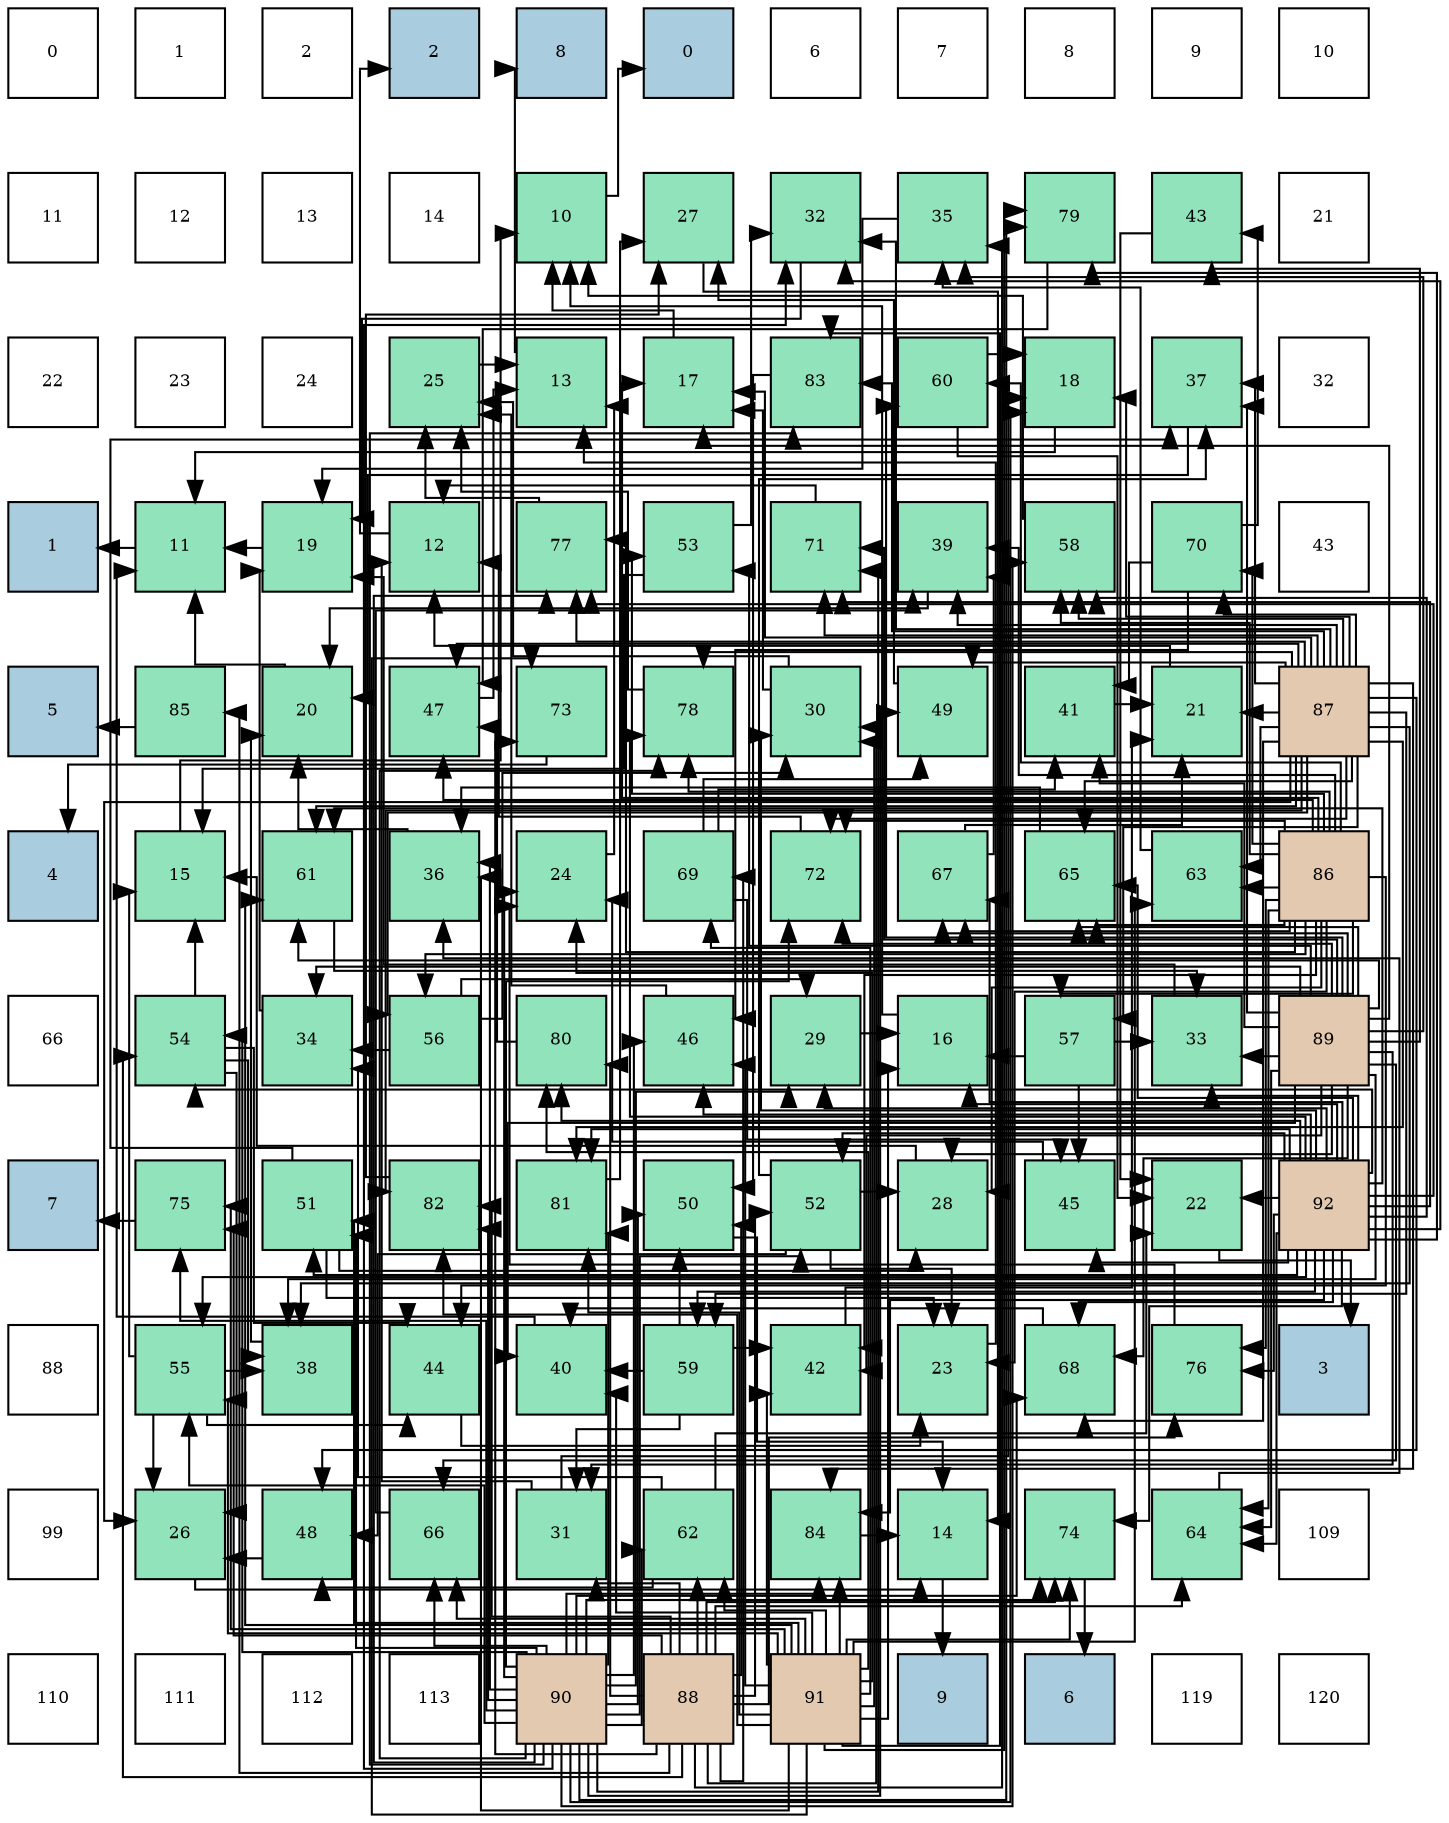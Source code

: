 digraph layout{
 rankdir=TB;
 splines=ortho;
 node [style=filled shape=square fixedsize=true width=0.6];
0[label="0", fontsize=8, fillcolor="#ffffff"];
1[label="1", fontsize=8, fillcolor="#ffffff"];
2[label="2", fontsize=8, fillcolor="#ffffff"];
3[label="2", fontsize=8, fillcolor="#a9ccde"];
4[label="8", fontsize=8, fillcolor="#a9ccde"];
5[label="0", fontsize=8, fillcolor="#a9ccde"];
6[label="6", fontsize=8, fillcolor="#ffffff"];
7[label="7", fontsize=8, fillcolor="#ffffff"];
8[label="8", fontsize=8, fillcolor="#ffffff"];
9[label="9", fontsize=8, fillcolor="#ffffff"];
10[label="10", fontsize=8, fillcolor="#ffffff"];
11[label="11", fontsize=8, fillcolor="#ffffff"];
12[label="12", fontsize=8, fillcolor="#ffffff"];
13[label="13", fontsize=8, fillcolor="#ffffff"];
14[label="14", fontsize=8, fillcolor="#ffffff"];
15[label="10", fontsize=8, fillcolor="#91e3bb"];
16[label="27", fontsize=8, fillcolor="#91e3bb"];
17[label="32", fontsize=8, fillcolor="#91e3bb"];
18[label="35", fontsize=8, fillcolor="#91e3bb"];
19[label="79", fontsize=8, fillcolor="#91e3bb"];
20[label="43", fontsize=8, fillcolor="#91e3bb"];
21[label="21", fontsize=8, fillcolor="#ffffff"];
22[label="22", fontsize=8, fillcolor="#ffffff"];
23[label="23", fontsize=8, fillcolor="#ffffff"];
24[label="24", fontsize=8, fillcolor="#ffffff"];
25[label="25", fontsize=8, fillcolor="#91e3bb"];
26[label="13", fontsize=8, fillcolor="#91e3bb"];
27[label="17", fontsize=8, fillcolor="#91e3bb"];
28[label="83", fontsize=8, fillcolor="#91e3bb"];
29[label="60", fontsize=8, fillcolor="#91e3bb"];
30[label="18", fontsize=8, fillcolor="#91e3bb"];
31[label="37", fontsize=8, fillcolor="#91e3bb"];
32[label="32", fontsize=8, fillcolor="#ffffff"];
33[label="1", fontsize=8, fillcolor="#a9ccde"];
34[label="11", fontsize=8, fillcolor="#91e3bb"];
35[label="19", fontsize=8, fillcolor="#91e3bb"];
36[label="12", fontsize=8, fillcolor="#91e3bb"];
37[label="77", fontsize=8, fillcolor="#91e3bb"];
38[label="53", fontsize=8, fillcolor="#91e3bb"];
39[label="71", fontsize=8, fillcolor="#91e3bb"];
40[label="39", fontsize=8, fillcolor="#91e3bb"];
41[label="58", fontsize=8, fillcolor="#91e3bb"];
42[label="70", fontsize=8, fillcolor="#91e3bb"];
43[label="43", fontsize=8, fillcolor="#ffffff"];
44[label="5", fontsize=8, fillcolor="#a9ccde"];
45[label="85", fontsize=8, fillcolor="#91e3bb"];
46[label="20", fontsize=8, fillcolor="#91e3bb"];
47[label="47", fontsize=8, fillcolor="#91e3bb"];
48[label="73", fontsize=8, fillcolor="#91e3bb"];
49[label="78", fontsize=8, fillcolor="#91e3bb"];
50[label="30", fontsize=8, fillcolor="#91e3bb"];
51[label="49", fontsize=8, fillcolor="#91e3bb"];
52[label="41", fontsize=8, fillcolor="#91e3bb"];
53[label="21", fontsize=8, fillcolor="#91e3bb"];
54[label="87", fontsize=8, fillcolor="#e3c9af"];
55[label="4", fontsize=8, fillcolor="#a9ccde"];
56[label="15", fontsize=8, fillcolor="#91e3bb"];
57[label="61", fontsize=8, fillcolor="#91e3bb"];
58[label="36", fontsize=8, fillcolor="#91e3bb"];
59[label="24", fontsize=8, fillcolor="#91e3bb"];
60[label="69", fontsize=8, fillcolor="#91e3bb"];
61[label="72", fontsize=8, fillcolor="#91e3bb"];
62[label="67", fontsize=8, fillcolor="#91e3bb"];
63[label="65", fontsize=8, fillcolor="#91e3bb"];
64[label="63", fontsize=8, fillcolor="#91e3bb"];
65[label="86", fontsize=8, fillcolor="#e3c9af"];
66[label="66", fontsize=8, fillcolor="#ffffff"];
67[label="54", fontsize=8, fillcolor="#91e3bb"];
68[label="34", fontsize=8, fillcolor="#91e3bb"];
69[label="56", fontsize=8, fillcolor="#91e3bb"];
70[label="80", fontsize=8, fillcolor="#91e3bb"];
71[label="46", fontsize=8, fillcolor="#91e3bb"];
72[label="29", fontsize=8, fillcolor="#91e3bb"];
73[label="16", fontsize=8, fillcolor="#91e3bb"];
74[label="57", fontsize=8, fillcolor="#91e3bb"];
75[label="33", fontsize=8, fillcolor="#91e3bb"];
76[label="89", fontsize=8, fillcolor="#e3c9af"];
77[label="7", fontsize=8, fillcolor="#a9ccde"];
78[label="75", fontsize=8, fillcolor="#91e3bb"];
79[label="51", fontsize=8, fillcolor="#91e3bb"];
80[label="82", fontsize=8, fillcolor="#91e3bb"];
81[label="81", fontsize=8, fillcolor="#91e3bb"];
82[label="50", fontsize=8, fillcolor="#91e3bb"];
83[label="52", fontsize=8, fillcolor="#91e3bb"];
84[label="28", fontsize=8, fillcolor="#91e3bb"];
85[label="45", fontsize=8, fillcolor="#91e3bb"];
86[label="22", fontsize=8, fillcolor="#91e3bb"];
87[label="92", fontsize=8, fillcolor="#e3c9af"];
88[label="88", fontsize=8, fillcolor="#ffffff"];
89[label="55", fontsize=8, fillcolor="#91e3bb"];
90[label="38", fontsize=8, fillcolor="#91e3bb"];
91[label="44", fontsize=8, fillcolor="#91e3bb"];
92[label="40", fontsize=8, fillcolor="#91e3bb"];
93[label="59", fontsize=8, fillcolor="#91e3bb"];
94[label="42", fontsize=8, fillcolor="#91e3bb"];
95[label="23", fontsize=8, fillcolor="#91e3bb"];
96[label="68", fontsize=8, fillcolor="#91e3bb"];
97[label="76", fontsize=8, fillcolor="#91e3bb"];
98[label="3", fontsize=8, fillcolor="#a9ccde"];
99[label="99", fontsize=8, fillcolor="#ffffff"];
100[label="26", fontsize=8, fillcolor="#91e3bb"];
101[label="48", fontsize=8, fillcolor="#91e3bb"];
102[label="66", fontsize=8, fillcolor="#91e3bb"];
103[label="31", fontsize=8, fillcolor="#91e3bb"];
104[label="62", fontsize=8, fillcolor="#91e3bb"];
105[label="84", fontsize=8, fillcolor="#91e3bb"];
106[label="14", fontsize=8, fillcolor="#91e3bb"];
107[label="74", fontsize=8, fillcolor="#91e3bb"];
108[label="64", fontsize=8, fillcolor="#91e3bb"];
109[label="109", fontsize=8, fillcolor="#ffffff"];
110[label="110", fontsize=8, fillcolor="#ffffff"];
111[label="111", fontsize=8, fillcolor="#ffffff"];
112[label="112", fontsize=8, fillcolor="#ffffff"];
113[label="113", fontsize=8, fillcolor="#ffffff"];
114[label="90", fontsize=8, fillcolor="#e3c9af"];
115[label="88", fontsize=8, fillcolor="#e3c9af"];
116[label="91", fontsize=8, fillcolor="#e3c9af"];
117[label="9", fontsize=8, fillcolor="#a9ccde"];
118[label="6", fontsize=8, fillcolor="#a9ccde"];
119[label="119", fontsize=8, fillcolor="#ffffff"];
120[label="120", fontsize=8, fillcolor="#ffffff"];
edge [constraint=false, style=vis];15 -> 5;
34 -> 33;
36 -> 3;
26 -> 4;
106 -> 117;
56 -> 15;
73 -> 15;
27 -> 15;
30 -> 34;
35 -> 34;
46 -> 34;
53 -> 36;
86 -> 98;
95 -> 26;
59 -> 26;
25 -> 26;
100 -> 106;
16 -> 106;
84 -> 56;
72 -> 73;
50 -> 27;
50 -> 25;
103 -> 36;
103 -> 30;
17 -> 35;
75 -> 35;
68 -> 35;
18 -> 35;
58 -> 46;
31 -> 46;
90 -> 46;
40 -> 46;
92 -> 34;
52 -> 53;
94 -> 53;
20 -> 86;
91 -> 95;
85 -> 59;
71 -> 25;
47 -> 26;
101 -> 100;
51 -> 16;
82 -> 106;
79 -> 95;
79 -> 84;
79 -> 31;
83 -> 95;
83 -> 84;
83 -> 31;
83 -> 101;
38 -> 56;
38 -> 17;
67 -> 56;
67 -> 100;
67 -> 90;
67 -> 91;
89 -> 56;
89 -> 100;
89 -> 90;
89 -> 91;
69 -> 72;
69 -> 50;
69 -> 68;
74 -> 73;
74 -> 75;
74 -> 85;
41 -> 15;
93 -> 103;
93 -> 92;
93 -> 94;
93 -> 82;
29 -> 30;
29 -> 86;
57 -> 75;
104 -> 86;
104 -> 68;
104 -> 101;
64 -> 18;
108 -> 58;
63 -> 58;
102 -> 40;
62 -> 53;
62 -> 40;
96 -> 92;
60 -> 52;
60 -> 85;
60 -> 51;
42 -> 52;
42 -> 20;
42 -> 71;
39 -> 36;
61 -> 36;
48 -> 55;
107 -> 118;
78 -> 77;
97 -> 59;
37 -> 25;
49 -> 25;
19 -> 47;
70 -> 47;
81 -> 16;
80 -> 16;
28 -> 82;
105 -> 106;
45 -> 44;
65 -> 27;
65 -> 95;
65 -> 84;
65 -> 40;
65 -> 94;
65 -> 91;
65 -> 47;
65 -> 38;
65 -> 69;
65 -> 74;
65 -> 41;
65 -> 29;
65 -> 64;
65 -> 108;
65 -> 63;
65 -> 62;
65 -> 42;
65 -> 61;
65 -> 97;
65 -> 37;
65 -> 49;
54 -> 27;
54 -> 30;
54 -> 53;
54 -> 100;
54 -> 17;
54 -> 31;
54 -> 90;
54 -> 40;
54 -> 47;
54 -> 101;
54 -> 51;
54 -> 69;
54 -> 74;
54 -> 41;
54 -> 93;
54 -> 57;
54 -> 64;
54 -> 63;
54 -> 96;
54 -> 42;
54 -> 39;
54 -> 61;
54 -> 37;
54 -> 49;
54 -> 81;
54 -> 80;
54 -> 28;
54 -> 105;
115 -> 50;
115 -> 103;
115 -> 18;
115 -> 82;
115 -> 83;
115 -> 67;
115 -> 104;
115 -> 108;
115 -> 60;
115 -> 48;
115 -> 107;
115 -> 78;
115 -> 97;
115 -> 70;
115 -> 80;
115 -> 45;
76 -> 27;
76 -> 84;
76 -> 103;
76 -> 75;
76 -> 68;
76 -> 18;
76 -> 31;
76 -> 90;
76 -> 92;
76 -> 52;
76 -> 94;
76 -> 20;
76 -> 38;
76 -> 29;
76 -> 57;
76 -> 108;
76 -> 63;
76 -> 102;
76 -> 62;
76 -> 96;
76 -> 39;
76 -> 61;
114 -> 30;
114 -> 59;
114 -> 72;
114 -> 17;
114 -> 58;
114 -> 71;
114 -> 51;
114 -> 82;
114 -> 79;
114 -> 83;
114 -> 67;
114 -> 89;
114 -> 41;
114 -> 104;
114 -> 102;
114 -> 96;
114 -> 39;
114 -> 61;
114 -> 107;
114 -> 78;
114 -> 37;
114 -> 49;
114 -> 19;
114 -> 81;
114 -> 80;
114 -> 28;
114 -> 105;
116 -> 73;
116 -> 59;
116 -> 50;
116 -> 58;
116 -> 92;
116 -> 94;
116 -> 71;
116 -> 79;
116 -> 89;
116 -> 57;
116 -> 104;
116 -> 64;
116 -> 102;
116 -> 60;
116 -> 48;
116 -> 107;
116 -> 78;
116 -> 19;
116 -> 70;
116 -> 81;
116 -> 80;
116 -> 28;
116 -> 105;
87 -> 73;
87 -> 86;
87 -> 72;
87 -> 50;
87 -> 17;
87 -> 75;
87 -> 85;
87 -> 71;
87 -> 79;
87 -> 83;
87 -> 67;
87 -> 89;
87 -> 41;
87 -> 93;
87 -> 57;
87 -> 108;
87 -> 63;
87 -> 62;
87 -> 96;
87 -> 39;
87 -> 107;
87 -> 97;
87 -> 37;
87 -> 49;
87 -> 19;
87 -> 70;
87 -> 81;
87 -> 105;
edge [constraint=true, style=invis];
0 -> 11 -> 22 -> 33 -> 44 -> 55 -> 66 -> 77 -> 88 -> 99 -> 110;
1 -> 12 -> 23 -> 34 -> 45 -> 56 -> 67 -> 78 -> 89 -> 100 -> 111;
2 -> 13 -> 24 -> 35 -> 46 -> 57 -> 68 -> 79 -> 90 -> 101 -> 112;
3 -> 14 -> 25 -> 36 -> 47 -> 58 -> 69 -> 80 -> 91 -> 102 -> 113;
4 -> 15 -> 26 -> 37 -> 48 -> 59 -> 70 -> 81 -> 92 -> 103 -> 114;
5 -> 16 -> 27 -> 38 -> 49 -> 60 -> 71 -> 82 -> 93 -> 104 -> 115;
6 -> 17 -> 28 -> 39 -> 50 -> 61 -> 72 -> 83 -> 94 -> 105 -> 116;
7 -> 18 -> 29 -> 40 -> 51 -> 62 -> 73 -> 84 -> 95 -> 106 -> 117;
8 -> 19 -> 30 -> 41 -> 52 -> 63 -> 74 -> 85 -> 96 -> 107 -> 118;
9 -> 20 -> 31 -> 42 -> 53 -> 64 -> 75 -> 86 -> 97 -> 108 -> 119;
10 -> 21 -> 32 -> 43 -> 54 -> 65 -> 76 -> 87 -> 98 -> 109 -> 120;
rank = same {0 -> 1 -> 2 -> 3 -> 4 -> 5 -> 6 -> 7 -> 8 -> 9 -> 10};
rank = same {11 -> 12 -> 13 -> 14 -> 15 -> 16 -> 17 -> 18 -> 19 -> 20 -> 21};
rank = same {22 -> 23 -> 24 -> 25 -> 26 -> 27 -> 28 -> 29 -> 30 -> 31 -> 32};
rank = same {33 -> 34 -> 35 -> 36 -> 37 -> 38 -> 39 -> 40 -> 41 -> 42 -> 43};
rank = same {44 -> 45 -> 46 -> 47 -> 48 -> 49 -> 50 -> 51 -> 52 -> 53 -> 54};
rank = same {55 -> 56 -> 57 -> 58 -> 59 -> 60 -> 61 -> 62 -> 63 -> 64 -> 65};
rank = same {66 -> 67 -> 68 -> 69 -> 70 -> 71 -> 72 -> 73 -> 74 -> 75 -> 76};
rank = same {77 -> 78 -> 79 -> 80 -> 81 -> 82 -> 83 -> 84 -> 85 -> 86 -> 87};
rank = same {88 -> 89 -> 90 -> 91 -> 92 -> 93 -> 94 -> 95 -> 96 -> 97 -> 98};
rank = same {99 -> 100 -> 101 -> 102 -> 103 -> 104 -> 105 -> 106 -> 107 -> 108 -> 109};
rank = same {110 -> 111 -> 112 -> 113 -> 114 -> 115 -> 116 -> 117 -> 118 -> 119 -> 120};
}